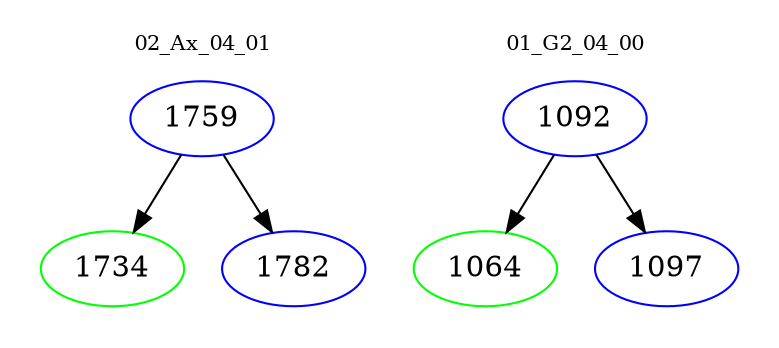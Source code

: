 digraph{
subgraph cluster_0 {
color = white
label = "02_Ax_04_01";
fontsize=10;
T0_1759 [label="1759", color="blue"]
T0_1759 -> T0_1734 [color="black"]
T0_1734 [label="1734", color="green"]
T0_1759 -> T0_1782 [color="black"]
T0_1782 [label="1782", color="blue"]
}
subgraph cluster_1 {
color = white
label = "01_G2_04_00";
fontsize=10;
T1_1092 [label="1092", color="blue"]
T1_1092 -> T1_1064 [color="black"]
T1_1064 [label="1064", color="green"]
T1_1092 -> T1_1097 [color="black"]
T1_1097 [label="1097", color="blue"]
}
}
